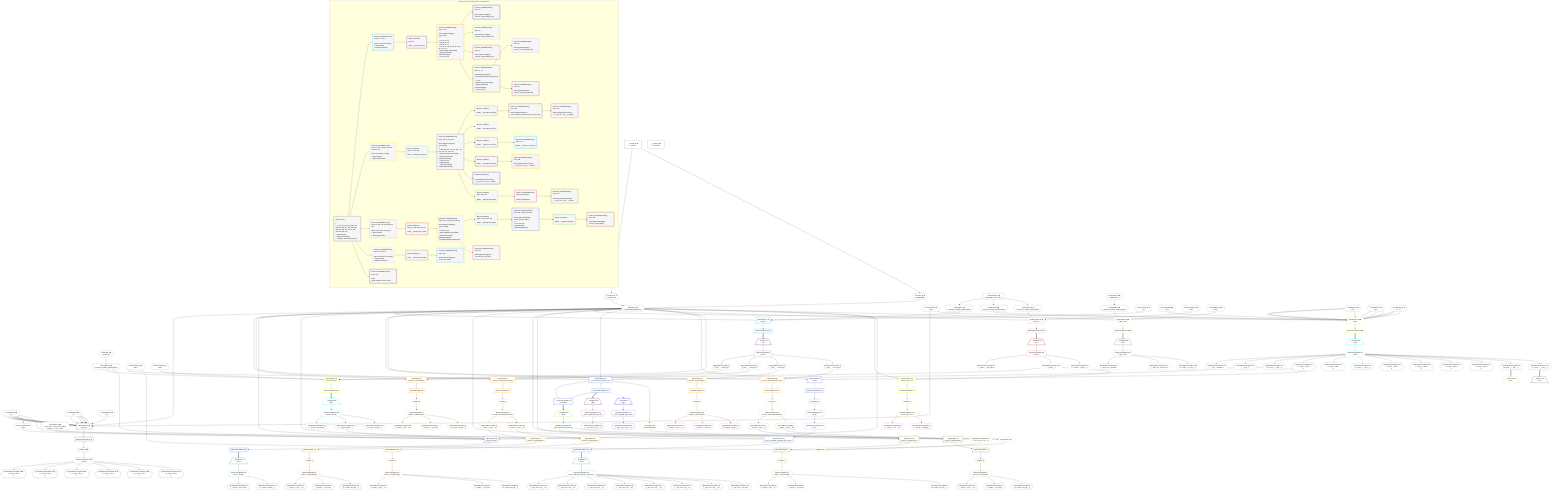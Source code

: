 %%{init: {'themeVariables': { 'fontSize': '12px'}}}%%
graph TD
    classDef path fill:#eee,stroke:#000,color:#000
    classDef plan fill:#fff,stroke-width:1px,color:#000
    classDef itemplan fill:#fff,stroke-width:2px,color:#000
    classDef unbatchedplan fill:#dff,stroke-width:1px,color:#000
    classDef sideeffectplan fill:#fcc,stroke-width:2px,color:#000
    classDef bucket fill:#f6f6f6,color:#000,stroke-width:2px,text-align:left


    %% plan dependencies
    PgSelect275[["PgSelect[275∈0] ➊<br />ᐸpersonᐳ"]]:::plan
    Object12{{"Object[12∈0] ➊<br />ᐸ{pgSettings,withPgClient}ᐳ"}}:::plan
    Constant320{{"Constant[320∈0] ➊<br />ᐸ1ᐳ"}}:::plan
    Constant323{{"Constant[323∈0] ➊<br />ᐸ7ᐳ"}}:::plan
    Constant318{{"Constant[318∈0] ➊<br />ᐸ8ᐳ"}}:::plan
    Constant125{{"Constant[125∈0] ➊<br />ᐸnullᐳ"}}:::plan
    Object12 & Constant320 & Constant320 & Constant323 & Constant320 & Constant318 & Constant323 & Constant320 & Constant323 & Constant320 & Constant323 & Constant320 & Constant125 & Constant323 & Constant320 & Constant323 --> PgSelect275
    Access10{{"Access[10∈0] ➊<br />ᐸ2.pgSettingsᐳ"}}:::plan
    Access11{{"Access[11∈0] ➊<br />ᐸ2.withPgClientᐳ"}}:::plan
    Access10 & Access11 --> Object12
    __Value2["__Value[2∈0] ➊<br />ᐸcontextᐳ"]:::plan
    __Value2 --> Access10
    __Value2 --> Access11
    Lambda14{{"Lambda[14∈0] ➊<br />ᐸextractList_grafast_pgSelectApplyᐳ"}}:::plan
    Constant325{{"Constant[325∈0] ➊<br />ᐸ[ 'PRIMARY_KEY_ASC' ]ᐳ"}}:::plan
    Constant325 --> Lambda14
    Lambda100{{"Lambda[100∈0] ➊<br />ᐸextractList_grafast_pgSelectApplyᐳ"}}:::plan
    Constant325 --> Lambda100
    Lambda215{{"Lambda[215∈0] ➊<br />ᐸextractList_grafast_pgSelectApplyᐳ"}}:::plan
    Constant325 --> Lambda215
    Lambda229{{"Lambda[229∈0] ➊<br />ᐸextractList_grafast_pgSelectApplyᐳ"}}:::plan
    Constant6{{"Constant[6∈0] ➊<br />ᐸundefinedᐳ"}}:::plan
    Constant6 --> Lambda229
    Connection243{{"Connection[243∈0] ➊<br />ᐸ239ᐳ"}}:::plan
    Constant320 --> Connection243
    Lambda265{{"Lambda[265∈0] ➊<br />ᐸextractList_grafast_pgSelectApplyᐳ"}}:::plan
    Constant326{{"Constant[326∈0] ➊<br />ᐸ[ 'NATURAL' ]ᐳ"}}:::plan
    Constant326 --> Lambda265
    First277{{"First[277∈0] ➊"}}:::plan
    PgSelectRows278[["PgSelectRows[278∈0] ➊"]]:::plan
    PgSelectRows278 --> First277
    PgSelect275 --> PgSelectRows278
    PgSelectSingle279{{"PgSelectSingle[279∈0] ➊<br />ᐸpersonᐳ"}}:::plan
    First277 --> PgSelectSingle279
    __Value4["__Value[4∈0] ➊<br />ᐸrootValueᐳ"]:::plan
    Connection13{{"Connection[13∈0] ➊<br />ᐸ9ᐳ"}}:::plan
    Connection99{{"Connection[99∈0] ➊<br />ᐸ97ᐳ"}}:::plan
    Connection183{{"Connection[183∈0] ➊<br />ᐸ181ᐳ"}}:::plan
    Connection214{{"Connection[214∈0] ➊<br />ᐸ212ᐳ"}}:::plan
    Connection228{{"Connection[228∈0] ➊<br />ᐸ224ᐳ"}}:::plan
    Connection264{{"Connection[264∈0] ➊<br />ᐸ262ᐳ"}}:::plan
    Constant309{{"Constant[309∈0] ➊<br />ᐸ15ᐳ"}}:::plan
    Constant310{{"Constant[310∈0] ➊<br />ᐸ20ᐳ"}}:::plan
    Constant311{{"Constant[311∈0] ➊<br />ᐸ'[...]'ᐳ"}}:::plan
    Constant327{{"Constant[327∈0] ➊<br />ᐸ§{ a: 419, b: 'easy cheesy baked potatoes', c: 'red', e: 'BAᐳ"}}:::plan
    PgSelect15[["PgSelect[15∈1] ➊<br />ᐸtypesᐳ"]]:::plan
    Object12 & Lambda14 & Connection13 --> PgSelect15
    PgSelectRows16[["PgSelectRows[16∈1] ➊"]]:::plan
    PgSelect15 --> PgSelectRows16
    __Item17[/"__Item[17∈2]<br />ᐸ16ᐳ"\]:::itemplan
    PgSelectRows16 ==> __Item17
    PgSelectSingle18{{"PgSelectSingle[18∈2]<br />ᐸtypesᐳ"}}:::plan
    __Item17 --> PgSelectSingle18
    PgSelect20[["PgSelect[20∈3]<br />ᐸfrmcdc_compoundTypeᐳ"]]:::plan
    PgClassExpression19{{"PgClassExpression[19∈3]<br />ᐸ__types__....ound_type”ᐳ"}}:::plan
    Object12 & PgClassExpression19 --> PgSelect20
    PgSelect32[["PgSelect[32∈3]<br />ᐸfrmcdc_nestedCompoundTypeᐳ"]]:::plan
    PgClassExpression31{{"PgClassExpression[31∈3]<br />ᐸ__types__....ound_type”ᐳ"}}:::plan
    Object12 & PgClassExpression31 --> PgSelect32
    PgSelect38[["PgSelect[38∈3]<br />ᐸfrmcdc_compoundTypeᐳ"]]:::plan
    PgClassExpression37{{"PgClassExpression[37∈3]<br />ᐸ__frmcdc_n...type__.”a”ᐳ"}}:::plan
    Object12 & PgClassExpression37 --> PgSelect38
    PgSelect48[["PgSelect[48∈3]<br />ᐸfrmcdc_compoundTypeᐳ"]]:::plan
    PgClassExpression47{{"PgClassExpression[47∈3]<br />ᐸ__frmcdc_n...type__.”b”ᐳ"}}:::plan
    Object12 & PgClassExpression47 --> PgSelect48
    PgSelect58[["PgSelect[58∈3]<br />ᐸfrmcdc_compoundTypeᐳ"]]:::plan
    PgClassExpression57{{"PgClassExpression[57∈3]<br />ᐸ__types__....ound_type”ᐳ"}}:::plan
    Object12 & PgClassExpression57 --> PgSelect58
    PgSelect68[["PgSelect[68∈3]<br />ᐸfrmcdc_nestedCompoundTypeᐳ"]]:::plan
    PgClassExpression67{{"PgClassExpression[67∈3]<br />ᐸ__types__....ound_type”ᐳ"}}:::plan
    Object12 & PgClassExpression67 --> PgSelect68
    PgSelectSingle18 --> PgClassExpression19
    First24{{"First[24∈3]"}}:::plan
    PgSelectRows25[["PgSelectRows[25∈3]"]]:::plan
    PgSelectRows25 --> First24
    PgSelect20 --> PgSelectRows25
    PgSelectSingle26{{"PgSelectSingle[26∈3]<br />ᐸfrmcdc_compoundTypeᐳ"}}:::plan
    First24 --> PgSelectSingle26
    PgClassExpression27{{"PgClassExpression[27∈3]<br />ᐸ__frmcdc_c...type__.”a”ᐳ"}}:::plan
    PgSelectSingle26 --> PgClassExpression27
    PgClassExpression28{{"PgClassExpression[28∈3]<br />ᐸ__frmcdc_c....”foo_bar”ᐳ"}}:::plan
    PgSelectSingle26 --> PgClassExpression28
    PgClassExpression30{{"PgClassExpression[30∈3]<br />ᐸ”c”.”compo...nd_type__)ᐳ"}}:::plan
    PgSelectSingle26 --> PgClassExpression30
    PgSelectSingle18 --> PgClassExpression31
    First34{{"First[34∈3]"}}:::plan
    PgSelectRows35[["PgSelectRows[35∈3]"]]:::plan
    PgSelectRows35 --> First34
    PgSelect32 --> PgSelectRows35
    PgSelectSingle36{{"PgSelectSingle[36∈3]<br />ᐸfrmcdc_nestedCompoundTypeᐳ"}}:::plan
    First34 --> PgSelectSingle36
    PgSelectSingle36 --> PgClassExpression37
    First40{{"First[40∈3]"}}:::plan
    PgSelectRows41[["PgSelectRows[41∈3]"]]:::plan
    PgSelectRows41 --> First40
    PgSelect38 --> PgSelectRows41
    PgSelectSingle42{{"PgSelectSingle[42∈3]<br />ᐸfrmcdc_compoundTypeᐳ"}}:::plan
    First40 --> PgSelectSingle42
    PgSelectSingle36 --> PgClassExpression47
    First50{{"First[50∈3]"}}:::plan
    PgSelectRows51[["PgSelectRows[51∈3]"]]:::plan
    PgSelectRows51 --> First50
    PgSelect48 --> PgSelectRows51
    PgSelectSingle52{{"PgSelectSingle[52∈3]<br />ᐸfrmcdc_compoundTypeᐳ"}}:::plan
    First50 --> PgSelectSingle52
    PgSelectSingle18 --> PgClassExpression57
    First60{{"First[60∈3]"}}:::plan
    PgSelectRows61[["PgSelectRows[61∈3]"]]:::plan
    PgSelectRows61 --> First60
    PgSelect58 --> PgSelectRows61
    PgSelectSingle62{{"PgSelectSingle[62∈3]<br />ᐸfrmcdc_compoundTypeᐳ"}}:::plan
    First60 --> PgSelectSingle62
    PgSelectSingle18 --> PgClassExpression67
    First70{{"First[70∈3]"}}:::plan
    PgSelectRows71[["PgSelectRows[71∈3]"]]:::plan
    PgSelectRows71 --> First70
    PgSelect68 --> PgSelectRows71
    PgSelectSingle72{{"PgSelectSingle[72∈3]<br />ᐸfrmcdc_nestedCompoundTypeᐳ"}}:::plan
    First70 --> PgSelectSingle72
    PgClassExpression43{{"PgClassExpression[43∈4]<br />ᐸ__frmcdc_c...type__.”a”ᐳ"}}:::plan
    PgSelectSingle42 --> PgClassExpression43
    PgClassExpression44{{"PgClassExpression[44∈4]<br />ᐸ__frmcdc_c....”foo_bar”ᐳ"}}:::plan
    PgSelectSingle42 --> PgClassExpression44
    PgClassExpression46{{"PgClassExpression[46∈4]<br />ᐸ”c”.”compo...nd_type__)ᐳ"}}:::plan
    PgSelectSingle42 --> PgClassExpression46
    PgClassExpression53{{"PgClassExpression[53∈5]<br />ᐸ__frmcdc_c...type__.”a”ᐳ"}}:::plan
    PgSelectSingle52 --> PgClassExpression53
    PgClassExpression54{{"PgClassExpression[54∈5]<br />ᐸ__frmcdc_c....”foo_bar”ᐳ"}}:::plan
    PgSelectSingle52 --> PgClassExpression54
    PgClassExpression56{{"PgClassExpression[56∈5]<br />ᐸ”c”.”compo...nd_type__)ᐳ"}}:::plan
    PgSelectSingle52 --> PgClassExpression56
    PgClassExpression63{{"PgClassExpression[63∈6]<br />ᐸ__frmcdc_c...type__.”a”ᐳ"}}:::plan
    PgSelectSingle62 --> PgClassExpression63
    PgClassExpression64{{"PgClassExpression[64∈6]<br />ᐸ__frmcdc_c....”foo_bar”ᐳ"}}:::plan
    PgSelectSingle62 --> PgClassExpression64
    PgClassExpression66{{"PgClassExpression[66∈6]<br />ᐸ”c”.”compo...nd_type__)ᐳ"}}:::plan
    PgSelectSingle62 --> PgClassExpression66
    PgSelect74[["PgSelect[74∈7]<br />ᐸfrmcdc_compoundTypeᐳ"]]:::plan
    PgClassExpression73{{"PgClassExpression[73∈7]<br />ᐸ__frmcdc_n...type__.”a”ᐳ"}}:::plan
    Object12 & PgClassExpression73 --> PgSelect74
    PgSelect86[["PgSelect[86∈7]<br />ᐸfrmcdc_compoundTypeᐳ"]]:::plan
    PgClassExpression85{{"PgClassExpression[85∈7]<br />ᐸ__frmcdc_n...type__.”b”ᐳ"}}:::plan
    Object12 & PgClassExpression85 --> PgSelect86
    PgSelectSingle72 --> PgClassExpression73
    First78{{"First[78∈7]"}}:::plan
    PgSelectRows79[["PgSelectRows[79∈7]"]]:::plan
    PgSelectRows79 --> First78
    PgSelect74 --> PgSelectRows79
    PgSelectSingle80{{"PgSelectSingle[80∈7]<br />ᐸfrmcdc_compoundTypeᐳ"}}:::plan
    First78 --> PgSelectSingle80
    PgSelectSingle72 --> PgClassExpression85
    First88{{"First[88∈7]"}}:::plan
    PgSelectRows89[["PgSelectRows[89∈7]"]]:::plan
    PgSelectRows89 --> First88
    PgSelect86 --> PgSelectRows89
    PgSelectSingle90{{"PgSelectSingle[90∈7]<br />ᐸfrmcdc_compoundTypeᐳ"}}:::plan
    First88 --> PgSelectSingle90
    PgClassExpression81{{"PgClassExpression[81∈8]<br />ᐸ__frmcdc_c...type__.”a”ᐳ"}}:::plan
    PgSelectSingle80 --> PgClassExpression81
    PgClassExpression82{{"PgClassExpression[82∈8]<br />ᐸ__frmcdc_c....”foo_bar”ᐳ"}}:::plan
    PgSelectSingle80 --> PgClassExpression82
    PgClassExpression84{{"PgClassExpression[84∈8]<br />ᐸ”c”.”compo...nd_type__)ᐳ"}}:::plan
    PgSelectSingle80 --> PgClassExpression84
    PgClassExpression91{{"PgClassExpression[91∈9]<br />ᐸ__frmcdc_c...type__.”a”ᐳ"}}:::plan
    PgSelectSingle90 --> PgClassExpression91
    PgClassExpression92{{"PgClassExpression[92∈9]<br />ᐸ__frmcdc_c....”foo_bar”ᐳ"}}:::plan
    PgSelectSingle90 --> PgClassExpression92
    PgClassExpression94{{"PgClassExpression[94∈9]<br />ᐸ”c”.”compo...nd_type__)ᐳ"}}:::plan
    PgSelectSingle90 --> PgClassExpression94
    PgSelect101[["PgSelect[101∈10] ➊<br />ᐸpostᐳ"]]:::plan
    Object12 & Lambda100 & Connection99 & Constant309 & Constant310 & Constant311 & Constant309 & Constant310 & Constant311 & Constant309 & Constant125 & Constant310 & Constant311 --> PgSelect101
    PgSelectRows102[["PgSelectRows[102∈10] ➊"]]:::plan
    PgSelect101 --> PgSelectRows102
    __Item103[/"__Item[103∈11]<br />ᐸ102ᐳ"\]:::itemplan
    PgSelectRows102 ==> __Item103
    PgSelectSingle104{{"PgSelectSingle[104∈11]<br />ᐸpostᐳ"}}:::plan
    __Item103 --> PgSelectSingle104
    PgSelect152[["PgSelect[152∈12]<br />ᐸpost_computed_compound_type_arrayᐳ"]]:::plan
    PgClassExpression151{{"PgClassExpression[151∈12]<br />ᐸ__post__ᐳ"}}:::plan
    Object12 & PgClassExpression151 & Constant327 --> PgSelect152
    PgSelect184[["PgSelect[184∈12]<br />ᐸpost_computed_interval_setᐳ"]]:::plan
    PgClassExpression106{{"PgClassExpression[106∈12]<br />ᐸ__post__ᐳ"}}:::plan
    Object12 & PgClassExpression106 & Connection183 --> PgSelect184
    PgSelect144[["PgSelect[144∈12]<br />ᐸpostᐳ"]]:::plan
    Object12 & PgClassExpression106 --> PgSelect144
    __ListTransform196[["__ListTransform[196∈12]<br />ᐸeach:195ᐳ"]]:::plan
    PgSelectRows185[["PgSelectRows[185∈12]"]]:::plan
    PgSelectRows185 & PgSelect184 --> __ListTransform196
    PgClassExpression105{{"PgClassExpression[105∈12]<br />ᐸ__post__.”headline”ᐳ"}}:::plan
    PgSelectSingle104 --> PgClassExpression105
    PgSelectSingle104 --> PgClassExpression106
    PgClassExpression107{{"PgClassExpression[107∈12]<br />ᐸ”a”.”post_...(__post__)ᐳ"}}:::plan
    PgSelectSingle104 --> PgClassExpression107
    PgClassExpression110{{"PgClassExpression[110∈12]<br />ᐸ”a”.”post_...lder! */<br />)ᐳ"}}:::plan
    PgSelectSingle104 --> PgClassExpression110
    PgClassExpression114{{"PgClassExpression[114∈12]<br />ᐸ”a”.”post_...lder! */<br />)ᐳ"}}:::plan
    PgSelectSingle104 --> PgClassExpression114
    PgClassExpression116{{"PgClassExpression[116∈12]<br />ᐸ”a”.”post_...(__post__)ᐳ"}}:::plan
    PgSelectSingle104 --> PgClassExpression116
    PgClassExpression119{{"PgClassExpression[119∈12]<br />ᐸ”a”.”post_...lder! */<br />)ᐳ"}}:::plan
    PgSelectSingle104 --> PgClassExpression119
    PgClassExpression123{{"PgClassExpression[123∈12]<br />ᐸ”a”.”post_...lder! */<br />)ᐳ"}}:::plan
    PgSelectSingle104 --> PgClassExpression123
    PgClassExpression127{{"PgClassExpression[127∈12]<br />ᐸ”a”.”post_...lder! */<br />)ᐳ"}}:::plan
    PgSelectSingle104 --> PgClassExpression127
    PgClassExpression131{{"PgClassExpression[131∈12]<br />ᐸ”a”.”post_...lder! */<br />)ᐳ"}}:::plan
    PgSelectSingle104 --> PgClassExpression131
    First148{{"First[148∈12]"}}:::plan
    PgSelectRows149[["PgSelectRows[149∈12]"]]:::plan
    PgSelectRows149 --> First148
    PgSelect144 --> PgSelectRows149
    PgSelectSingle150{{"PgSelectSingle[150∈12]<br />ᐸpostᐳ"}}:::plan
    First148 --> PgSelectSingle150
    PgSelectSingle150 --> PgClassExpression151
    PgSelectRows154[["PgSelectRows[154∈12]"]]:::plan
    PgSelect152 --> PgSelectRows154
    PgClassExpression169{{"PgClassExpression[169∈12]<br />ᐸ”a”.”post_...(__post__)ᐳ"}}:::plan
    PgSelectSingle104 --> PgClassExpression169
    PgClassExpression172{{"PgClassExpression[172∈12]<br />ᐸ”a”.”post_...(__post__)ᐳ"}}:::plan
    PgSelectSingle104 --> PgClassExpression172
    PgSelect184 --> PgSelectRows185
    __Item155[/"__Item[155∈13]<br />ᐸ154ᐳ"\]:::itemplan
    PgSelectRows154 ==> __Item155
    PgSelectSingle156{{"PgSelectSingle[156∈13]<br />ᐸpost_computed_compound_type_arrayᐳ"}}:::plan
    __Item155 --> PgSelectSingle156
    PgClassExpression157{{"PgClassExpression[157∈14]<br />ᐸ__post_com...rray__.”a”ᐳ"}}:::plan
    PgSelectSingle156 --> PgClassExpression157
    PgClassExpression158{{"PgClassExpression[158∈14]<br />ᐸ__post_com...rray__.”b”ᐳ"}}:::plan
    PgSelectSingle156 --> PgClassExpression158
    PgClassExpression159{{"PgClassExpression[159∈14]<br />ᐸ__post_com...rray__.”c”ᐳ"}}:::plan
    PgSelectSingle156 --> PgClassExpression159
    PgClassExpression160{{"PgClassExpression[160∈14]<br />ᐸ__post_com...rray__.”d”ᐳ"}}:::plan
    PgSelectSingle156 --> PgClassExpression160
    PgClassExpression161{{"PgClassExpression[161∈14]<br />ᐸ__post_com...rray__.”e”ᐳ"}}:::plan
    PgSelectSingle156 --> PgClassExpression161
    PgClassExpression162{{"PgClassExpression[162∈14]<br />ᐸ__post_com...rray__.”f”ᐳ"}}:::plan
    PgSelectSingle156 --> PgClassExpression162
    PgClassExpression163{{"PgClassExpression[163∈14]<br />ᐸ__post_com...rray__.”g”ᐳ"}}:::plan
    PgSelectSingle156 --> PgClassExpression163
    PgClassExpression167{{"PgClassExpression[167∈14]<br />ᐸ__post_com....”foo_bar”ᐳ"}}:::plan
    PgSelectSingle156 --> PgClassExpression167
    __Item170[/"__Item[170∈16]<br />ᐸ169ᐳ"\]:::itemplan
    PgClassExpression169 ==> __Item170
    __Item173[/"__Item[173∈17]<br />ᐸ172ᐳ"\]:::itemplan
    PgClassExpression172 ==> __Item173
    __Item186[/"__Item[186∈19]<br />ᐸ185ᐳ"\]:::itemplan
    PgSelectRows185 ==> __Item186
    PgSelectSingle187{{"PgSelectSingle[187∈19]<br />ᐸpost_computed_interval_setᐳ"}}:::plan
    __Item186 --> PgSelectSingle187
    PgClassExpression188{{"PgClassExpression[188∈19]<br />ᐸ__post_com...al_set__.vᐳ"}}:::plan
    PgSelectSingle187 --> PgClassExpression188
    __Item198[/"__Item[198∈21]<br />ᐸ185ᐳ"\]:::itemplan
    PgSelectRows185 -.-> __Item198
    PgSelectSingle199{{"PgSelectSingle[199∈21]<br />ᐸpost_computed_interval_setᐳ"}}:::plan
    __Item198 --> PgSelectSingle199
    PgClassExpression200{{"PgClassExpression[200∈21]<br />ᐸ__post_com...al_set__.vᐳ"}}:::plan
    PgSelectSingle199 --> PgClassExpression200
    Edge204{{"Edge[204∈22]"}}:::plan
    PgClassExpression203{{"PgClassExpression[203∈22]<br />ᐸ__post_com...al_set__.vᐳ"}}:::plan
    PgCursor206{{"PgCursor[206∈22]"}}:::plan
    PgClassExpression203 & PgCursor206 & Connection183 --> Edge204
    PgSelectSingle202{{"PgSelectSingle[202∈22]<br />ᐸpost_computed_interval_setᐳ"}}:::plan
    Access205{{"Access[205∈22]<br />ᐸ184.cursorDetailsᐳ"}}:::plan
    PgSelectSingle202 & Access205 --> PgCursor206
    __Item201[/"__Item[201∈22]<br />ᐸ196ᐳ"\]:::itemplan
    __ListTransform196 ==> __Item201
    __Item201 --> PgSelectSingle202
    PgSelectSingle202 --> PgClassExpression203
    PgSelect184 --> Access205
    PgSelect216[["PgSelect[216∈25] ➊<br />ᐸpersonᐳ"]]:::plan
    Object12 & Lambda215 & Connection214 --> PgSelect216
    PgSelectRows217[["PgSelectRows[217∈25] ➊"]]:::plan
    PgSelect216 --> PgSelectRows217
    __Item218[/"__Item[218∈26]<br />ᐸ217ᐳ"\]:::itemplan
    PgSelectRows217 ==> __Item218
    PgSelectSingle219{{"PgSelectSingle[219∈26]<br />ᐸpersonᐳ"}}:::plan
    __Item218 --> PgSelectSingle219
    PgSelect230[["PgSelect[230∈27]<br />ᐸperson_friendsᐳ"]]:::plan
    PgClassExpression221{{"PgClassExpression[221∈27]<br />ᐸ__person__ᐳ"}}:::plan
    Object12 & PgClassExpression221 & Lambda229 & Connection228 --> PgSelect230
    PgSelect253[["PgSelect[253∈27]<br />ᐸperson_first_postᐳ"]]:::plan
    Object12 & PgClassExpression221 --> PgSelect253
    PgClassExpression220{{"PgClassExpression[220∈27]<br />ᐸ__person__...full_name”ᐳ"}}:::plan
    PgSelectSingle219 --> PgClassExpression220
    PgSelectSingle219 --> PgClassExpression221
    PgClassExpression222{{"PgClassExpression[222∈27]<br />ᐸ”c”.”perso..._person__)ᐳ"}}:::plan
    PgSelectSingle219 --> PgClassExpression222
    PgSelectRows231[["PgSelectRows[231∈27]"]]:::plan
    PgSelect230 --> PgSelectRows231
    First255{{"First[255∈27]"}}:::plan
    PgSelectRows256[["PgSelectRows[256∈27]"]]:::plan
    PgSelectRows256 --> First255
    PgSelect253 --> PgSelectRows256
    PgSelectSingle257{{"PgSelectSingle[257∈27]<br />ᐸperson_first_postᐳ"}}:::plan
    First255 --> PgSelectSingle257
    __Item232[/"__Item[232∈28]<br />ᐸ231ᐳ"\]:::itemplan
    PgSelectRows231 ==> __Item232
    PgSelectSingle233{{"PgSelectSingle[233∈28]<br />ᐸperson_friendsᐳ"}}:::plan
    __Item232 --> PgSelectSingle233
    PgSelect245[["PgSelect[245∈29]<br />ᐸperson_friendsᐳ"]]:::plan
    PgClassExpression235{{"PgClassExpression[235∈29]<br />ᐸ__person_friends__ᐳ"}}:::plan
    Object12 & PgClassExpression235 & Lambda229 & Connection243 & Constant320 --> PgSelect245
    PgClassExpression234{{"PgClassExpression[234∈29]<br />ᐸ__person_f...full_name”ᐳ"}}:::plan
    PgSelectSingle233 --> PgClassExpression234
    PgSelectSingle233 --> PgClassExpression235
    PgClassExpression236{{"PgClassExpression[236∈29]<br />ᐸ”c”.”perso...friends__)ᐳ"}}:::plan
    PgSelectSingle233 --> PgClassExpression236
    PgSelectRows246[["PgSelectRows[246∈29]"]]:::plan
    PgSelect245 --> PgSelectRows246
    __Item247[/"__Item[247∈30]<br />ᐸ246ᐳ"\]:::itemplan
    PgSelectRows246 ==> __Item247
    PgSelectSingle248{{"PgSelectSingle[248∈30]<br />ᐸperson_friendsᐳ"}}:::plan
    __Item247 --> PgSelectSingle248
    PgClassExpression249{{"PgClassExpression[249∈31]<br />ᐸ__person_f...full_name”ᐳ"}}:::plan
    PgSelectSingle248 --> PgClassExpression249
    PgClassExpression251{{"PgClassExpression[251∈31]<br />ᐸ”c”.”perso...friends__)ᐳ"}}:::plan
    PgSelectSingle248 --> PgClassExpression251
    PgClassExpression258{{"PgClassExpression[258∈32]<br />ᐸ__person_f...ost__.”id”ᐳ"}}:::plan
    PgSelectSingle257 --> PgClassExpression258
    PgClassExpression259{{"PgClassExpression[259∈32]<br />ᐸ__person_f...”headline”ᐳ"}}:::plan
    PgSelectSingle257 --> PgClassExpression259
    PgSelect266[["PgSelect[266∈33] ➊<br />ᐸedge_caseᐳ"]]:::plan
    Object12 & Lambda265 & Connection264 --> PgSelect266
    PgSelectRows267[["PgSelectRows[267∈33] ➊"]]:::plan
    PgSelect266 --> PgSelectRows267
    __Item268[/"__Item[268∈34]<br />ᐸ267ᐳ"\]:::itemplan
    PgSelectRows267 ==> __Item268
    PgSelectSingle269{{"PgSelectSingle[269∈34]<br />ᐸedge_caseᐳ"}}:::plan
    __Item268 --> PgSelectSingle269
    PgClassExpression270{{"PgClassExpression[270∈35]<br />ᐸ__edge_cas...s_default”ᐳ"}}:::plan
    PgSelectSingle269 --> PgClassExpression270
    PgClassExpression271{{"PgClassExpression[271∈35]<br />ᐸ__edge_cas...cast_easy”ᐳ"}}:::plan
    PgSelectSingle269 --> PgClassExpression271
    PgClassExpression273{{"PgClassExpression[273∈35]<br />ᐸ”c”.”edge_...ge_case__)ᐳ"}}:::plan
    PgSelectSingle269 --> PgClassExpression273
    PgClassExpression283{{"PgClassExpression[283∈36] ➊<br />ᐸ”c”.”perso...lder! */<br />)ᐳ"}}:::plan
    PgSelectSingle279 --> PgClassExpression283
    PgClassExpression288{{"PgClassExpression[288∈36] ➊<br />ᐸ”c”.”perso...lder! */<br />)ᐳ"}}:::plan
    PgSelectSingle279 --> PgClassExpression288
    PgClassExpression292{{"PgClassExpression[292∈36] ➊<br />ᐸ”c”.”perso...lder! */<br />)ᐳ"}}:::plan
    PgSelectSingle279 --> PgClassExpression292
    PgClassExpression296{{"PgClassExpression[296∈36] ➊<br />ᐸ”c”.”perso...lder! */<br />)ᐳ"}}:::plan
    PgSelectSingle279 --> PgClassExpression296
    PgClassExpression301{{"PgClassExpression[301∈36] ➊<br />ᐸ”c”.”perso...lder! */<br />)ᐳ"}}:::plan
    PgSelectSingle279 --> PgClassExpression301
    PgClassExpression305{{"PgClassExpression[305∈36] ➊<br />ᐸ”c”.”perso...lder! */<br />)ᐳ"}}:::plan
    PgSelectSingle279 --> PgClassExpression305

    %% define steps

    subgraph "Buckets for queries/v4/procedure-computed-fields"
    Bucket0("Bucket 0 (root)<br /><br />1: <br />ᐳ: 6, 10, 11, 13, 99, 125, 183, 214, 228, 264, 309, 310, 311, 318, 320, 323, 325, 326, 327, 12, 14, 100, 215, 229, 243, 265<br />2: PgSelect[275]<br />3: PgSelectRows[278]<br />ᐳ: First[277], PgSelectSingle[279]"):::bucket
    classDef bucket0 stroke:#696969
    class Bucket0,__Value2,__Value4,Constant6,Access10,Access11,Object12,Connection13,Lambda14,Connection99,Lambda100,Constant125,Connection183,Connection214,Lambda215,Connection228,Lambda229,Connection243,Connection264,Lambda265,PgSelect275,First277,PgSelectRows278,PgSelectSingle279,Constant309,Constant310,Constant311,Constant318,Constant320,Constant323,Constant325,Constant326,Constant327 bucket0
    Bucket1("Bucket 1 (nullableBoundary)<br />Deps: 12, 14, 13<br /><br />ROOT Connectionᐸ9ᐳ[13]<br />1: PgSelect[15]<br />2: PgSelectRows[16]"):::bucket
    classDef bucket1 stroke:#00bfff
    class Bucket1,PgSelect15,PgSelectRows16 bucket1
    Bucket2("Bucket 2 (listItem)<br />Deps: 12<br /><br />ROOT __Item{2}ᐸ16ᐳ[17]"):::bucket
    classDef bucket2 stroke:#7f007f
    class Bucket2,__Item17,PgSelectSingle18 bucket2
    Bucket3("Bucket 3 (nullableBoundary)<br />Deps: 18, 12<br /><br />ROOT PgSelectSingle{2}ᐸtypesᐳ[18]<br />1: <br />ᐳ: 19, 31, 57, 67<br />2: 20, 32, 58, 68<br />3: 25, 35, 61, 71<br />ᐳ: 24, 26, 27, 28, 30, 34, 36, 37, 47, 60, 62, 70, 72<br />4: PgSelect[38], PgSelect[48]<br />5: PgSelectRows[41], PgSelectRows[51]<br />ᐳ: 40, 42, 50, 52"):::bucket
    classDef bucket3 stroke:#ffa500
    class Bucket3,PgClassExpression19,PgSelect20,First24,PgSelectRows25,PgSelectSingle26,PgClassExpression27,PgClassExpression28,PgClassExpression30,PgClassExpression31,PgSelect32,First34,PgSelectRows35,PgSelectSingle36,PgClassExpression37,PgSelect38,First40,PgSelectRows41,PgSelectSingle42,PgClassExpression47,PgSelect48,First50,PgSelectRows51,PgSelectSingle52,PgClassExpression57,PgSelect58,First60,PgSelectRows61,PgSelectSingle62,PgClassExpression67,PgSelect68,First70,PgSelectRows71,PgSelectSingle72 bucket3
    Bucket4("Bucket 4 (nullableBoundary)<br />Deps: 42<br /><br />ROOT PgSelectSingle{3}ᐸfrmcdc_compoundTypeᐳ[42]"):::bucket
    classDef bucket4 stroke:#0000ff
    class Bucket4,PgClassExpression43,PgClassExpression44,PgClassExpression46 bucket4
    Bucket5("Bucket 5 (nullableBoundary)<br />Deps: 52<br /><br />ROOT PgSelectSingle{3}ᐸfrmcdc_compoundTypeᐳ[52]"):::bucket
    classDef bucket5 stroke:#7fff00
    class Bucket5,PgClassExpression53,PgClassExpression54,PgClassExpression56 bucket5
    Bucket6("Bucket 6 (nullableBoundary)<br />Deps: 62<br /><br />ROOT PgSelectSingle{3}ᐸfrmcdc_compoundTypeᐳ[62]"):::bucket
    classDef bucket6 stroke:#ff1493
    class Bucket6,PgClassExpression63,PgClassExpression64,PgClassExpression66 bucket6
    Bucket7("Bucket 7 (nullableBoundary)<br />Deps: 72, 12<br /><br />ROOT PgSelectSingle{3}ᐸfrmcdc_nestedCompoundTypeᐳ[72]<br />1: <br />ᐳ: 73, 85<br />2: PgSelect[74], PgSelect[86]<br />3: PgSelectRows[79], PgSelectRows[89]<br />ᐳ: 78, 80, 88, 90"):::bucket
    classDef bucket7 stroke:#808000
    class Bucket7,PgClassExpression73,PgSelect74,First78,PgSelectRows79,PgSelectSingle80,PgClassExpression85,PgSelect86,First88,PgSelectRows89,PgSelectSingle90 bucket7
    Bucket8("Bucket 8 (nullableBoundary)<br />Deps: 80<br /><br />ROOT PgSelectSingle{7}ᐸfrmcdc_compoundTypeᐳ[80]"):::bucket
    classDef bucket8 stroke:#dda0dd
    class Bucket8,PgClassExpression81,PgClassExpression82,PgClassExpression84 bucket8
    Bucket9("Bucket 9 (nullableBoundary)<br />Deps: 90<br /><br />ROOT PgSelectSingle{7}ᐸfrmcdc_compoundTypeᐳ[90]"):::bucket
    classDef bucket9 stroke:#ff0000
    class Bucket9,PgClassExpression91,PgClassExpression92,PgClassExpression94 bucket9
    Bucket10("Bucket 10 (nullableBoundary)<br />Deps: 12, 100, 99, 309, 310, 311, 125, 327, 183<br /><br />ROOT Connectionᐸ97ᐳ[99]<br />1: PgSelect[101]<br />2: PgSelectRows[102]"):::bucket
    classDef bucket10 stroke:#ffff00
    class Bucket10,PgSelect101,PgSelectRows102 bucket10
    Bucket11("Bucket 11 (listItem)<br />Deps: 12, 327, 183<br /><br />ROOT __Item{11}ᐸ102ᐳ[103]"):::bucket
    classDef bucket11 stroke:#00ffff
    class Bucket11,__Item103,PgSelectSingle104 bucket11
    Bucket12("Bucket 12 (nullableBoundary)<br />Deps: 104, 12, 327, 183<br /><br />ROOT PgSelectSingle{11}ᐸpostᐳ[104]<br />1: <br />ᐳ: 105, 106, 107, 110, 114, 116, 119, 123, 127, 131, 169, 172<br />2: PgSelect[144], PgSelect[184]<br />3: PgSelectRows[149], PgSelectRows[185]<br />ᐳ: 148, 150, 151<br />4: PgSelect[152], __ListTransform[196]<br />5: PgSelectRows[154]"):::bucket
    classDef bucket12 stroke:#4169e1
    class Bucket12,PgClassExpression105,PgClassExpression106,PgClassExpression107,PgClassExpression110,PgClassExpression114,PgClassExpression116,PgClassExpression119,PgClassExpression123,PgClassExpression127,PgClassExpression131,PgSelect144,First148,PgSelectRows149,PgSelectSingle150,PgClassExpression151,PgSelect152,PgSelectRows154,PgClassExpression169,PgClassExpression172,PgSelect184,PgSelectRows185,__ListTransform196 bucket12
    Bucket13("Bucket 13 (listItem)<br /><br />ROOT __Item{13}ᐸ154ᐳ[155]"):::bucket
    classDef bucket13 stroke:#3cb371
    class Bucket13,__Item155,PgSelectSingle156 bucket13
    Bucket14("Bucket 14 (nullableBoundary)<br />Deps: 156<br /><br />ROOT PgSelectSingle{13}ᐸpost_computed_compound_type_arrayᐳ[156]"):::bucket
    classDef bucket14 stroke:#a52a2a
    class Bucket14,PgClassExpression157,PgClassExpression158,PgClassExpression159,PgClassExpression160,PgClassExpression161,PgClassExpression162,PgClassExpression163,PgClassExpression167 bucket14
    Bucket15("Bucket 15 (nullableBoundary)<br />Deps: 163<br /><br />ROOT PgClassExpression{14}ᐸ__post_com...rray__.”g”ᐳ[163]"):::bucket
    classDef bucket15 stroke:#ff00ff
    class Bucket15 bucket15
    Bucket16("Bucket 16 (listItem)<br /><br />ROOT __Item{16}ᐸ169ᐳ[170]"):::bucket
    classDef bucket16 stroke:#f5deb3
    class Bucket16,__Item170 bucket16
    Bucket17("Bucket 17 (listItem)<br /><br />ROOT __Item{17}ᐸ172ᐳ[173]"):::bucket
    classDef bucket17 stroke:#696969
    class Bucket17,__Item173 bucket17
    Bucket18("Bucket 18 (nullableBoundary)<br />Deps: 173<br /><br />ROOT __Item{17}ᐸ172ᐳ[173]"):::bucket
    classDef bucket18 stroke:#00bfff
    class Bucket18 bucket18
    Bucket19("Bucket 19 (listItem)<br /><br />ROOT __Item{19}ᐸ185ᐳ[186]"):::bucket
    classDef bucket19 stroke:#7f007f
    class Bucket19,__Item186,PgSelectSingle187,PgClassExpression188 bucket19
    Bucket20("Bucket 20 (nullableBoundary)<br />Deps: 188<br /><br />ROOT PgClassExpression{19}ᐸ__post_com...al_set__.vᐳ[188]"):::bucket
    classDef bucket20 stroke:#ffa500
    class Bucket20 bucket20
    Bucket21("Bucket 21 (subroutine)<br /><br />ROOT PgClassExpression{21}ᐸ__post_com...al_set__.vᐳ[200]"):::bucket
    classDef bucket21 stroke:#0000ff
    class Bucket21,__Item198,PgSelectSingle199,PgClassExpression200 bucket21
    Bucket22("Bucket 22 (listItem)<br />Deps: 183, 184<br /><br />ROOT __Item{22}ᐸ196ᐳ[201]"):::bucket
    classDef bucket22 stroke:#7fff00
    class Bucket22,__Item201,PgSelectSingle202,PgClassExpression203,Edge204,Access205,PgCursor206 bucket22
    Bucket23("Bucket 23 (nullableBoundary)<br />Deps: 204, 203, 206<br /><br />ROOT Edge{22}[204]"):::bucket
    classDef bucket23 stroke:#ff1493
    class Bucket23 bucket23
    Bucket24("Bucket 24 (nullableBoundary)<br />Deps: 203<br /><br />ROOT PgClassExpression{22}ᐸ__post_com...al_set__.vᐳ[203]"):::bucket
    classDef bucket24 stroke:#808000
    class Bucket24 bucket24
    Bucket25("Bucket 25 (nullableBoundary)<br />Deps: 12, 215, 214, 229, 228, 243, 320<br /><br />ROOT Connectionᐸ212ᐳ[214]<br />1: PgSelect[216]<br />2: PgSelectRows[217]"):::bucket
    classDef bucket25 stroke:#dda0dd
    class Bucket25,PgSelect216,PgSelectRows217 bucket25
    Bucket26("Bucket 26 (listItem)<br />Deps: 12, 229, 228, 243, 320<br /><br />ROOT __Item{26}ᐸ217ᐳ[218]"):::bucket
    classDef bucket26 stroke:#ff0000
    class Bucket26,__Item218,PgSelectSingle219 bucket26
    Bucket27("Bucket 27 (nullableBoundary)<br />Deps: 219, 12, 229, 228, 243, 320<br /><br />ROOT PgSelectSingle{26}ᐸpersonᐳ[219]<br />1: <br />ᐳ: 220, 221, 222<br />2: PgSelect[230], PgSelect[253]<br />3: PgSelectRows[231], PgSelectRows[256]<br />ᐳ: First[255], PgSelectSingle[257]"):::bucket
    classDef bucket27 stroke:#ffff00
    class Bucket27,PgClassExpression220,PgClassExpression221,PgClassExpression222,PgSelect230,PgSelectRows231,PgSelect253,First255,PgSelectRows256,PgSelectSingle257 bucket27
    Bucket28("Bucket 28 (listItem)<br />Deps: 12, 229, 243, 320<br /><br />ROOT __Item{28}ᐸ231ᐳ[232]"):::bucket
    classDef bucket28 stroke:#00ffff
    class Bucket28,__Item232,PgSelectSingle233 bucket28
    Bucket29("Bucket 29 (nullableBoundary)<br />Deps: 233, 12, 229, 243, 320<br /><br />ROOT PgSelectSingle{28}ᐸperson_friendsᐳ[233]<br />1: <br />ᐳ: 234, 235, 236<br />2: PgSelect[245]<br />3: PgSelectRows[246]"):::bucket
    classDef bucket29 stroke:#4169e1
    class Bucket29,PgClassExpression234,PgClassExpression235,PgClassExpression236,PgSelect245,PgSelectRows246 bucket29
    Bucket30("Bucket 30 (listItem)<br /><br />ROOT __Item{30}ᐸ246ᐳ[247]"):::bucket
    classDef bucket30 stroke:#3cb371
    class Bucket30,__Item247,PgSelectSingle248 bucket30
    Bucket31("Bucket 31 (nullableBoundary)<br />Deps: 248<br /><br />ROOT PgSelectSingle{30}ᐸperson_friendsᐳ[248]"):::bucket
    classDef bucket31 stroke:#a52a2a
    class Bucket31,PgClassExpression249,PgClassExpression251 bucket31
    Bucket32("Bucket 32 (nullableBoundary)<br />Deps: 257<br /><br />ROOT PgSelectSingle{27}ᐸperson_first_postᐳ[257]"):::bucket
    classDef bucket32 stroke:#ff00ff
    class Bucket32,PgClassExpression258,PgClassExpression259 bucket32
    Bucket33("Bucket 33 (nullableBoundary)<br />Deps: 12, 265, 264<br /><br />ROOT Connectionᐸ262ᐳ[264]<br />1: PgSelect[266]<br />2: PgSelectRows[267]"):::bucket
    classDef bucket33 stroke:#f5deb3
    class Bucket33,PgSelect266,PgSelectRows267 bucket33
    Bucket34("Bucket 34 (listItem)<br /><br />ROOT __Item{34}ᐸ267ᐳ[268]"):::bucket
    classDef bucket34 stroke:#696969
    class Bucket34,__Item268,PgSelectSingle269 bucket34
    Bucket35("Bucket 35 (nullableBoundary)<br />Deps: 269<br /><br />ROOT PgSelectSingle{34}ᐸedge_caseᐳ[269]"):::bucket
    classDef bucket35 stroke:#00bfff
    class Bucket35,PgClassExpression270,PgClassExpression271,PgClassExpression273 bucket35
    Bucket36("Bucket 36 (nullableBoundary)<br />Deps: 279<br /><br />ROOT PgSelectSingleᐸpersonᐳ[279]"):::bucket
    classDef bucket36 stroke:#7f007f
    class Bucket36,PgClassExpression283,PgClassExpression288,PgClassExpression292,PgClassExpression296,PgClassExpression301,PgClassExpression305 bucket36
    Bucket0 --> Bucket1 & Bucket10 & Bucket25 & Bucket33 & Bucket36
    Bucket1 --> Bucket2
    Bucket2 --> Bucket3
    Bucket3 --> Bucket4 & Bucket5 & Bucket6 & Bucket7
    Bucket7 --> Bucket8 & Bucket9
    Bucket10 --> Bucket11
    Bucket11 --> Bucket12
    Bucket12 --> Bucket13 & Bucket16 & Bucket17 & Bucket19 & Bucket21 & Bucket22
    Bucket13 --> Bucket14
    Bucket14 --> Bucket15
    Bucket17 --> Bucket18
    Bucket19 --> Bucket20
    Bucket22 --> Bucket23
    Bucket23 --> Bucket24
    Bucket25 --> Bucket26
    Bucket26 --> Bucket27
    Bucket27 --> Bucket28 & Bucket32
    Bucket28 --> Bucket29
    Bucket29 --> Bucket30
    Bucket30 --> Bucket31
    Bucket33 --> Bucket34
    Bucket34 --> Bucket35
    end